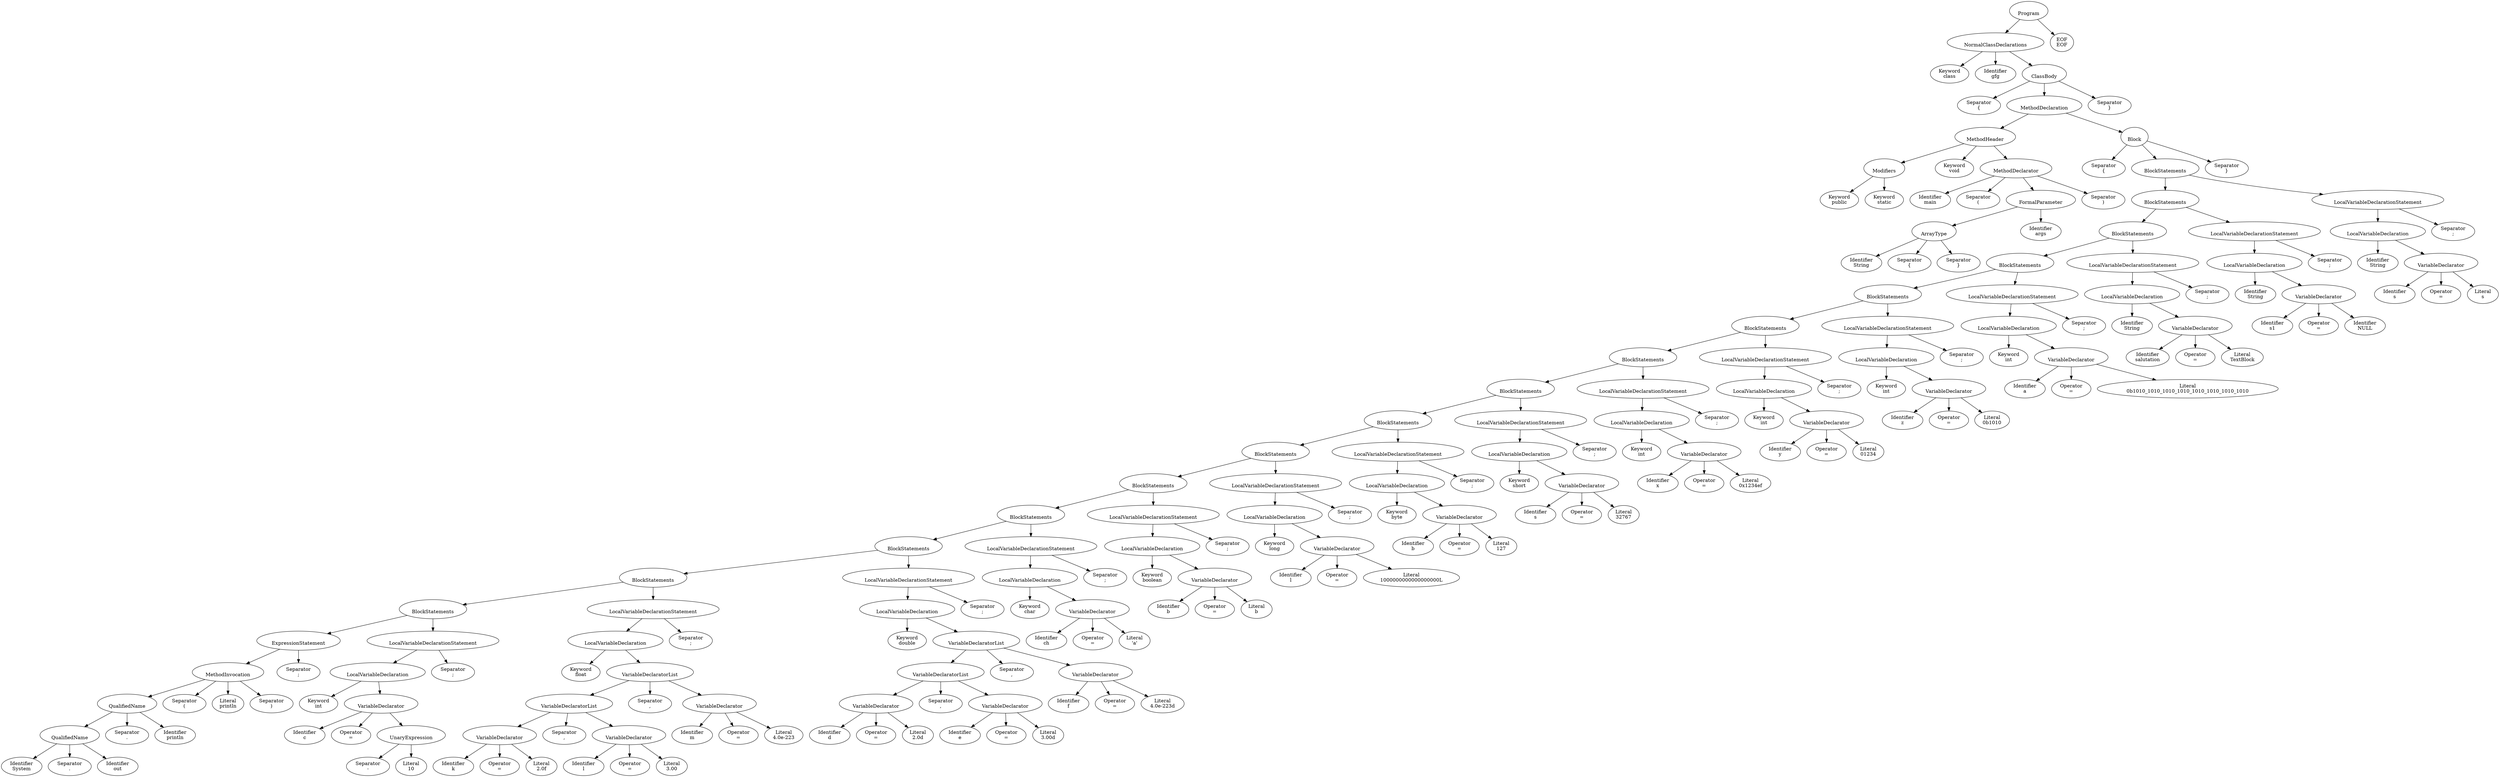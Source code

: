 digraph PARSE_TREE {
  node0 [label="\nProgram"];
  node0 -> node1;
  node1 [label="\nNormalClassDeclarations"];
  node1 -> node2;
  node2 [label="Keyword\nclass"];
  node1 -> node3;
  node3 [label="Identifier\ngfg"];
  node1 -> node4;
  node4 [label="\nClassBody"];
  node4 -> node5;
  node5 [label="Separator\n{"];
  node4 -> node6;
  node6 [label="\nMethodDeclaration"];
  node6 -> node7;
  node7 [label="\nMethodHeader"];
  node7 -> node8;
  node8 [label="\nModifiers"];
  node8 -> node9;
  node9 [label="Keyword\npublic"];
  node8 -> node10;
  node10 [label="Keyword\nstatic"];
  node7 -> node11;
  node11 [label="Keyword\nvoid"];
  node7 -> node12;
  node12 [label="\nMethodDeclarator"];
  node12 -> node13;
  node13 [label="Identifier\nmain"];
  node12 -> node14;
  node14 [label="Separator\n("];
  node12 -> node15;
  node15 [label="\nFormalParameter"];
  node15 -> node16;
  node16 [label="\nArrayType"];
  node16 -> node17;
  node17 [label="Identifier\nString"];
  node16 -> node18;
  node18 [label="Separator\n{"];
  node16 -> node19;
  node19 [label="Separator\n}"];
  node15 -> node20;
  node20 [label="Identifier\nargs"];
  node12 -> node21;
  node21 [label="Separator\n)"];
  node6 -> node22;
  node22 [label="\nBlock"];
  node22 -> node23;
  node23 [label="Separator\n{"];
  node22 -> node24;
  node24 [label="\nBlockStatements"];
  node24 -> node25;
  node25 [label="\nBlockStatements"];
  node25 -> node26;
  node26 [label="\nBlockStatements"];
  node26 -> node27;
  node27 [label="\nBlockStatements"];
  node27 -> node28;
  node28 [label="\nBlockStatements"];
  node28 -> node29;
  node29 [label="\nBlockStatements"];
  node29 -> node30;
  node30 [label="\nBlockStatements"];
  node30 -> node31;
  node31 [label="\nBlockStatements"];
  node31 -> node32;
  node32 [label="\nBlockStatements"];
  node32 -> node33;
  node33 [label="\nBlockStatements"];
  node33 -> node34;
  node34 [label="\nBlockStatements"];
  node34 -> node35;
  node35 [label="\nBlockStatements"];
  node35 -> node36;
  node36 [label="\nBlockStatements"];
  node36 -> node37;
  node37 [label="\nBlockStatements"];
  node37 -> node38;
  node38 [label="\nBlockStatements"];
  node38 -> node39;
  node39 [label="\nExpressionStatement"];
  node39 -> node40;
  node40 [label="\nMethodInvocation"];
  node40 -> node41;
  node41 [label="\nQualifiedName"];
  node41 -> node42;
  node42 [label="\nQualifiedName"];
  node42 -> node43;
  node43 [label="Identifier\nSystem"];
  node42 -> node44;
  node44 [label="Separator\n."];
  node42 -> node45;
  node45 [label="Identifier\nout"];
  node41 -> node46;
  node46 [label="Separator\n."];
  node41 -> node47;
  node47 [label="Identifier\nprintln"];
  node40 -> node48;
  node48 [label="Separator\n("];
  node40 -> node49;
  node49 [label="Literal\nprintln"];
  node40 -> node50;
  node50 [label="Separator\n)"];
  node39 -> node51;
  node51 [label="Separator\n;"];
  node38 -> node52;
  node52 [label="\nLocalVariableDeclarationStatement"];
  node52 -> node53;
  node53 [label="\nLocalVariableDeclaration"];
  node53 -> node54;
  node54 [label="Keyword\nint"];
  node53 -> node55;
  node55 [label="\nVariableDeclarator"];
  node55 -> node56;
  node56 [label="Identifier\nc"];
  node55 -> node57;
  node57 [label="Operator\n="];
  node55 -> node58;
  node58 [label="\nUnaryExpression"];
  node58 -> node59;
  node59 [label="Separator\n-"];
  node58 -> node60;
  node60 [label="Literal\n10"];
  node52 -> node61;
  node61 [label="Separator\n;"];
  node37 -> node62;
  node62 [label="\nLocalVariableDeclarationStatement"];
  node62 -> node63;
  node63 [label="\nLocalVariableDeclaration"];
  node63 -> node64;
  node64 [label="Keyword\nfloat"];
  node63 -> node65;
  node65 [label="\nVariableDeclaratorList"];
  node65 -> node66;
  node66 [label="\nVariableDeclaratorList"];
  node66 -> node67;
  node67 [label="\nVariableDeclarator"];
  node67 -> node68;
  node68 [label="Identifier\nk"];
  node67 -> node69;
  node69 [label="Operator\n="];
  node67 -> node70;
  node70 [label="Literal\n2.0f"];
  node66 -> node71;
  node71 [label="Separator\n,"];
  node66 -> node72;
  node72 [label="\nVariableDeclarator"];
  node72 -> node73;
  node73 [label="Identifier\nl"];
  node72 -> node74;
  node74 [label="Operator\n="];
  node72 -> node75;
  node75 [label="Literal\n3.00"];
  node65 -> node76;
  node76 [label="Separator\n,"];
  node65 -> node77;
  node77 [label="\nVariableDeclarator"];
  node77 -> node78;
  node78 [label="Identifier\nm"];
  node77 -> node79;
  node79 [label="Operator\n="];
  node77 -> node80;
  node80 [label="Literal\n4.0e-223"];
  node62 -> node81;
  node81 [label="Separator\n;"];
  node36 -> node82;
  node82 [label="\nLocalVariableDeclarationStatement"];
  node82 -> node83;
  node83 [label="\nLocalVariableDeclaration"];
  node83 -> node84;
  node84 [label="Keyword\ndouble"];
  node83 -> node85;
  node85 [label="\nVariableDeclaratorList"];
  node85 -> node86;
  node86 [label="\nVariableDeclaratorList"];
  node86 -> node87;
  node87 [label="\nVariableDeclarator"];
  node87 -> node88;
  node88 [label="Identifier\nd"];
  node87 -> node89;
  node89 [label="Operator\n="];
  node87 -> node90;
  node90 [label="Literal\n2.0d"];
  node86 -> node91;
  node91 [label="Separator\n,"];
  node86 -> node92;
  node92 [label="\nVariableDeclarator"];
  node92 -> node93;
  node93 [label="Identifier\ne"];
  node92 -> node94;
  node94 [label="Operator\n="];
  node92 -> node95;
  node95 [label="Literal\n3.00d"];
  node85 -> node96;
  node96 [label="Separator\n,"];
  node85 -> node97;
  node97 [label="\nVariableDeclarator"];
  node97 -> node98;
  node98 [label="Identifier\nf"];
  node97 -> node99;
  node99 [label="Operator\n="];
  node97 -> node100;
  node100 [label="Literal\n4.0e-223d"];
  node82 -> node101;
  node101 [label="Separator\n;"];
  node35 -> node102;
  node102 [label="\nLocalVariableDeclarationStatement"];
  node102 -> node103;
  node103 [label="\nLocalVariableDeclaration"];
  node103 -> node104;
  node104 [label="Keyword\nchar"];
  node103 -> node105;
  node105 [label="\nVariableDeclarator"];
  node105 -> node106;
  node106 [label="Identifier\nch"];
  node105 -> node107;
  node107 [label="Operator\n="];
  node105 -> node108;
  node108 [label="Literal\n'a'"];
  node102 -> node109;
  node109 [label="Separator\n;"];
  node34 -> node110;
  node110 [label="\nLocalVariableDeclarationStatement"];
  node110 -> node111;
  node111 [label="\nLocalVariableDeclaration"];
  node111 -> node112;
  node112 [label="Keyword\nboolean"];
  node111 -> node113;
  node113 [label="\nVariableDeclarator"];
  node113 -> node114;
  node114 [label="Identifier\nb"];
  node113 -> node115;
  node115 [label="Operator\n="];
  node113 -> node116;
  node116 [label="Literal\nb"];
  node110 -> node117;
  node117 [label="Separator\n;"];
  node33 -> node118;
  node118 [label="\nLocalVariableDeclarationStatement"];
  node118 -> node119;
  node119 [label="\nLocalVariableDeclaration"];
  node119 -> node120;
  node120 [label="Keyword\nlong"];
  node119 -> node121;
  node121 [label="\nVariableDeclarator"];
  node121 -> node122;
  node122 [label="Identifier\nl"];
  node121 -> node123;
  node123 [label="Operator\n="];
  node121 -> node124;
  node124 [label="Literal\n1000000000000000000L"];
  node118 -> node125;
  node125 [label="Separator\n;"];
  node32 -> node126;
  node126 [label="\nLocalVariableDeclarationStatement"];
  node126 -> node127;
  node127 [label="\nLocalVariableDeclaration"];
  node127 -> node128;
  node128 [label="Keyword\nbyte"];
  node127 -> node129;
  node129 [label="\nVariableDeclarator"];
  node129 -> node130;
  node130 [label="Identifier\nb"];
  node129 -> node131;
  node131 [label="Operator\n="];
  node129 -> node132;
  node132 [label="Literal\n127"];
  node126 -> node133;
  node133 [label="Separator\n;"];
  node31 -> node134;
  node134 [label="\nLocalVariableDeclarationStatement"];
  node134 -> node135;
  node135 [label="\nLocalVariableDeclaration"];
  node135 -> node136;
  node136 [label="Keyword\nshort"];
  node135 -> node137;
  node137 [label="\nVariableDeclarator"];
  node137 -> node138;
  node138 [label="Identifier\ns"];
  node137 -> node139;
  node139 [label="Operator\n="];
  node137 -> node140;
  node140 [label="Literal\n32767"];
  node134 -> node141;
  node141 [label="Separator\n;"];
  node30 -> node142;
  node142 [label="\nLocalVariableDeclarationStatement"];
  node142 -> node143;
  node143 [label="\nLocalVariableDeclaration"];
  node143 -> node144;
  node144 [label="Keyword\nint"];
  node143 -> node145;
  node145 [label="\nVariableDeclarator"];
  node145 -> node146;
  node146 [label="Identifier\nx"];
  node145 -> node147;
  node147 [label="Operator\n="];
  node145 -> node148;
  node148 [label="Literal\n0x1234ef"];
  node142 -> node149;
  node149 [label="Separator\n;"];
  node29 -> node150;
  node150 [label="\nLocalVariableDeclarationStatement"];
  node150 -> node151;
  node151 [label="\nLocalVariableDeclaration"];
  node151 -> node152;
  node152 [label="Keyword\nint"];
  node151 -> node153;
  node153 [label="\nVariableDeclarator"];
  node153 -> node154;
  node154 [label="Identifier\ny"];
  node153 -> node155;
  node155 [label="Operator\n="];
  node153 -> node156;
  node156 [label="Literal\n01234"];
  node150 -> node157;
  node157 [label="Separator\n;"];
  node28 -> node158;
  node158 [label="\nLocalVariableDeclarationStatement"];
  node158 -> node159;
  node159 [label="\nLocalVariableDeclaration"];
  node159 -> node160;
  node160 [label="Keyword\nint"];
  node159 -> node161;
  node161 [label="\nVariableDeclarator"];
  node161 -> node162;
  node162 [label="Identifier\nz"];
  node161 -> node163;
  node163 [label="Operator\n="];
  node161 -> node164;
  node164 [label="Literal\n0b1010"];
  node158 -> node165;
  node165 [label="Separator\n;"];
  node27 -> node166;
  node166 [label="\nLocalVariableDeclarationStatement"];
  node166 -> node167;
  node167 [label="\nLocalVariableDeclaration"];
  node167 -> node168;
  node168 [label="Keyword\nint"];
  node167 -> node169;
  node169 [label="\nVariableDeclarator"];
  node169 -> node170;
  node170 [label="Identifier\na"];
  node169 -> node171;
  node171 [label="Operator\n="];
  node169 -> node172;
  node172 [label="Literal\n0b1010_1010_1010_1010_1010_1010_1010_1010"];
  node166 -> node173;
  node173 [label="Separator\n;"];
  node26 -> node174;
  node174 [label="\nLocalVariableDeclarationStatement"];
  node174 -> node175;
  node175 [label="\nLocalVariableDeclaration"];
  node175 -> node176;
  node176 [label="Identifier\nString"];
  node175 -> node177;
  node177 [label="\nVariableDeclarator"];
  node177 -> node178;
  node178 [label="Identifier\nsalutation"];
  node177 -> node179;
  node179 [label="Operator\n="];
  node177 -> node180;
  node180 [label="Literal\nTextBlock"];
  node174 -> node181;
  node181 [label="Separator\n;"];
  node25 -> node182;
  node182 [label="\nLocalVariableDeclarationStatement"];
  node182 -> node183;
  node183 [label="\nLocalVariableDeclaration"];
  node183 -> node184;
  node184 [label="Identifier\nString"];
  node183 -> node185;
  node185 [label="\nVariableDeclarator"];
  node185 -> node186;
  node186 [label="Identifier\ns1"];
  node185 -> node187;
  node187 [label="Operator\n="];
  node185 -> node188;
  node188 [label="Identifier\nNULL"];
  node182 -> node189;
  node189 [label="Separator\n;"];
  node24 -> node190;
  node190 [label="\nLocalVariableDeclarationStatement"];
  node190 -> node191;
  node191 [label="\nLocalVariableDeclaration"];
  node191 -> node192;
  node192 [label="Identifier\nString"];
  node191 -> node193;
  node193 [label="\nVariableDeclarator"];
  node193 -> node194;
  node194 [label="Identifier\ns"];
  node193 -> node195;
  node195 [label="Operator\n="];
  node193 -> node196;
  node196 [label="Literal\ns"];
  node190 -> node197;
  node197 [label="Separator\n;"];
  node22 -> node198;
  node198 [label="Separator\n}"];
  node4 -> node199;
  node199 [label="Separator\n}"];
  node0 -> node200;
  node200 [label="EOF\nEOF"];
}
